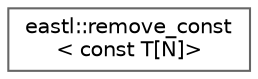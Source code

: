 digraph "类继承关系图"
{
 // LATEX_PDF_SIZE
  bgcolor="transparent";
  edge [fontname=Helvetica,fontsize=10,labelfontname=Helvetica,labelfontsize=10];
  node [fontname=Helvetica,fontsize=10,shape=box,height=0.2,width=0.4];
  rankdir="LR";
  Node0 [id="Node000000",label="eastl::remove_const\l\< const T[N]\>",height=0.2,width=0.4,color="grey40", fillcolor="white", style="filled",URL="$structeastl_1_1remove__const_3_01const_01_t_0f_n_0e_4.html",tooltip=" "];
}
